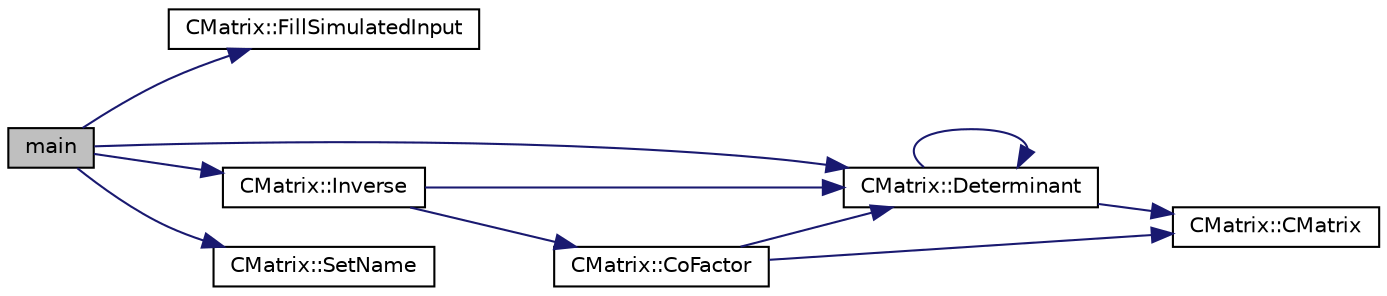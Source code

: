 digraph "main"
{
  edge [fontname="Helvetica",fontsize="10",labelfontname="Helvetica",labelfontsize="10"];
  node [fontname="Helvetica",fontsize="10",shape=record];
  rankdir="LR";
  Node1 [label="main",height=0.2,width=0.4,color="black", fillcolor="grey75", style="filled", fontcolor="black"];
  Node1 -> Node2 [color="midnightblue",fontsize="10",style="solid"];
  Node2 [label="CMatrix::FillSimulatedInput",height=0.2,width=0.4,color="black", fillcolor="white", style="filled",URL="$classCMatrix.html#afd8bcbf3b820b37223886632251e4d55"];
  Node1 -> Node3 [color="midnightblue",fontsize="10",style="solid"];
  Node3 [label="CMatrix::Determinant",height=0.2,width=0.4,color="black", fillcolor="white", style="filled",URL="$classCMatrix.html#a865ff8f610be372e666fbf24d5b73a3a"];
  Node3 -> Node4 [color="midnightblue",fontsize="10",style="solid"];
  Node4 [label="CMatrix::CMatrix",height=0.2,width=0.4,color="black", fillcolor="white", style="filled",URL="$classCMatrix.html#a720aa6a48296f4414ac7f9021bc420c4"];
  Node3 -> Node3 [color="midnightblue",fontsize="10",style="solid"];
  Node1 -> Node5 [color="midnightblue",fontsize="10",style="solid"];
  Node5 [label="CMatrix::Inverse",height=0.2,width=0.4,color="black", fillcolor="white", style="filled",URL="$classCMatrix.html#abd58298df23c98b8675a81a70c6f140b"];
  Node5 -> Node3 [color="midnightblue",fontsize="10",style="solid"];
  Node5 -> Node6 [color="midnightblue",fontsize="10",style="solid"];
  Node6 [label="CMatrix::CoFactor",height=0.2,width=0.4,color="black", fillcolor="white", style="filled",URL="$classCMatrix.html#acc5e18f7dac42418762e92ebd8d10840"];
  Node6 -> Node4 [color="midnightblue",fontsize="10",style="solid"];
  Node6 -> Node3 [color="midnightblue",fontsize="10",style="solid"];
  Node1 -> Node7 [color="midnightblue",fontsize="10",style="solid"];
  Node7 [label="CMatrix::SetName",height=0.2,width=0.4,color="black", fillcolor="white", style="filled",URL="$classCMatrix.html#a7878287aa7b5a1404980ff08d3cfeb16"];
}
